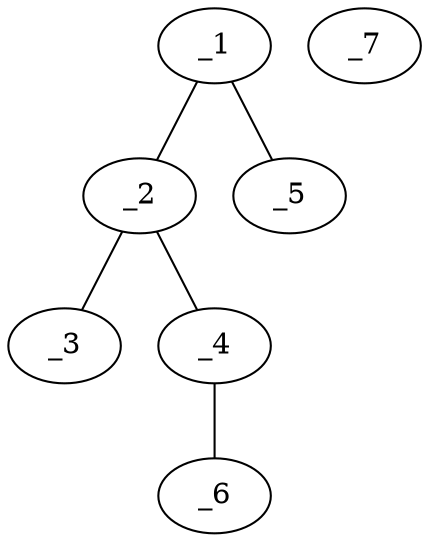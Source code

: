 graph molid650753 {
	_1	 [charge=0,
		chem=4,
		symbol="N  ",
		x="4.5981",
		y="0.5"];
	_2	 [charge=1,
		chem=1,
		symbol="C  ",
		x="3.7321",
		y=0];
	_1 -- _2	 [valence=1];
	_5	 [charge=0,
		chem=1,
		symbol="C  ",
		x="5.4641",
		y=0];
	_1 -- _5	 [valence=1];
	_3	 [charge=0,
		chem=4,
		symbol="N  ",
		x="4.2321",
		y="-0.866"];
	_2 -- _3	 [valence=1];
	_4	 [charge=0,
		chem=4,
		symbol="N  ",
		x="2.866",
		y="-0.5"];
	_2 -- _4	 [valence=1];
	_6	 [charge=0,
		chem=1,
		symbol="C  ",
		x=2,
		y=0];
	_4 -- _6	 [valence=1];
	_7	 [charge="-1",
		chem=10,
		symbol="Br ",
		x="3.2321",
		y="0.866"];
}
